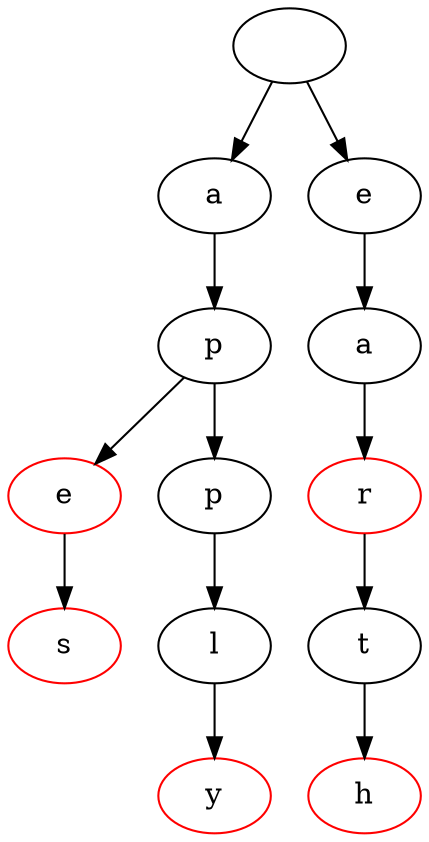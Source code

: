 digraph TrieInsert {
"0x55da07cdb2a0" [label=" "] 
"0x55da07cdbe70" [label="a"] 
"0x55da07cdb2a0" -> {"0x55da07cdbe70"}
"0x55da07cdb510" [label="e"] 
"0x55da07cdb2a0" -> {"0x55da07cdb510"}
"0x55da07cdc0e0" [label="p"] 
"0x55da07cdbe70" -> {"0x55da07cdc0e0"}
"0x55da07cdb780" [label="a"] 
"0x55da07cdb510" -> {"0x55da07cdb780"}
"0x55da07cdcae0" [label="e"] [color=red]
"0x55da07cdc0e0" -> {"0x55da07cdcae0"}
"0x55da07cdc350" [label="p"] 
"0x55da07cdc0e0" -> {"0x55da07cdc350"}
"0x55da07cdb9f0" [label="r"] [color=red]
"0x55da07cdb780" -> {"0x55da07cdb9f0"}
"0x55da07cdcec0" [label="s"] [color=red]
"0x55da07cdcae0" -> {"0x55da07cdcec0"}
"0x55da07cdc5c0" [label="l"] 
"0x55da07cdc350" -> {"0x55da07cdc5c0"}
"0x55da07cdd130" [label="t"] 
"0x55da07cdb9f0" -> {"0x55da07cdd130"}
"0x55da07cdc830" [label="y"] [color=red]
"0x55da07cdc5c0" -> {"0x55da07cdc830"}
"0x55da07cdd3a0" [label="h"] [color=red]
"0x55da07cdd130" -> {"0x55da07cdd3a0"}
}
